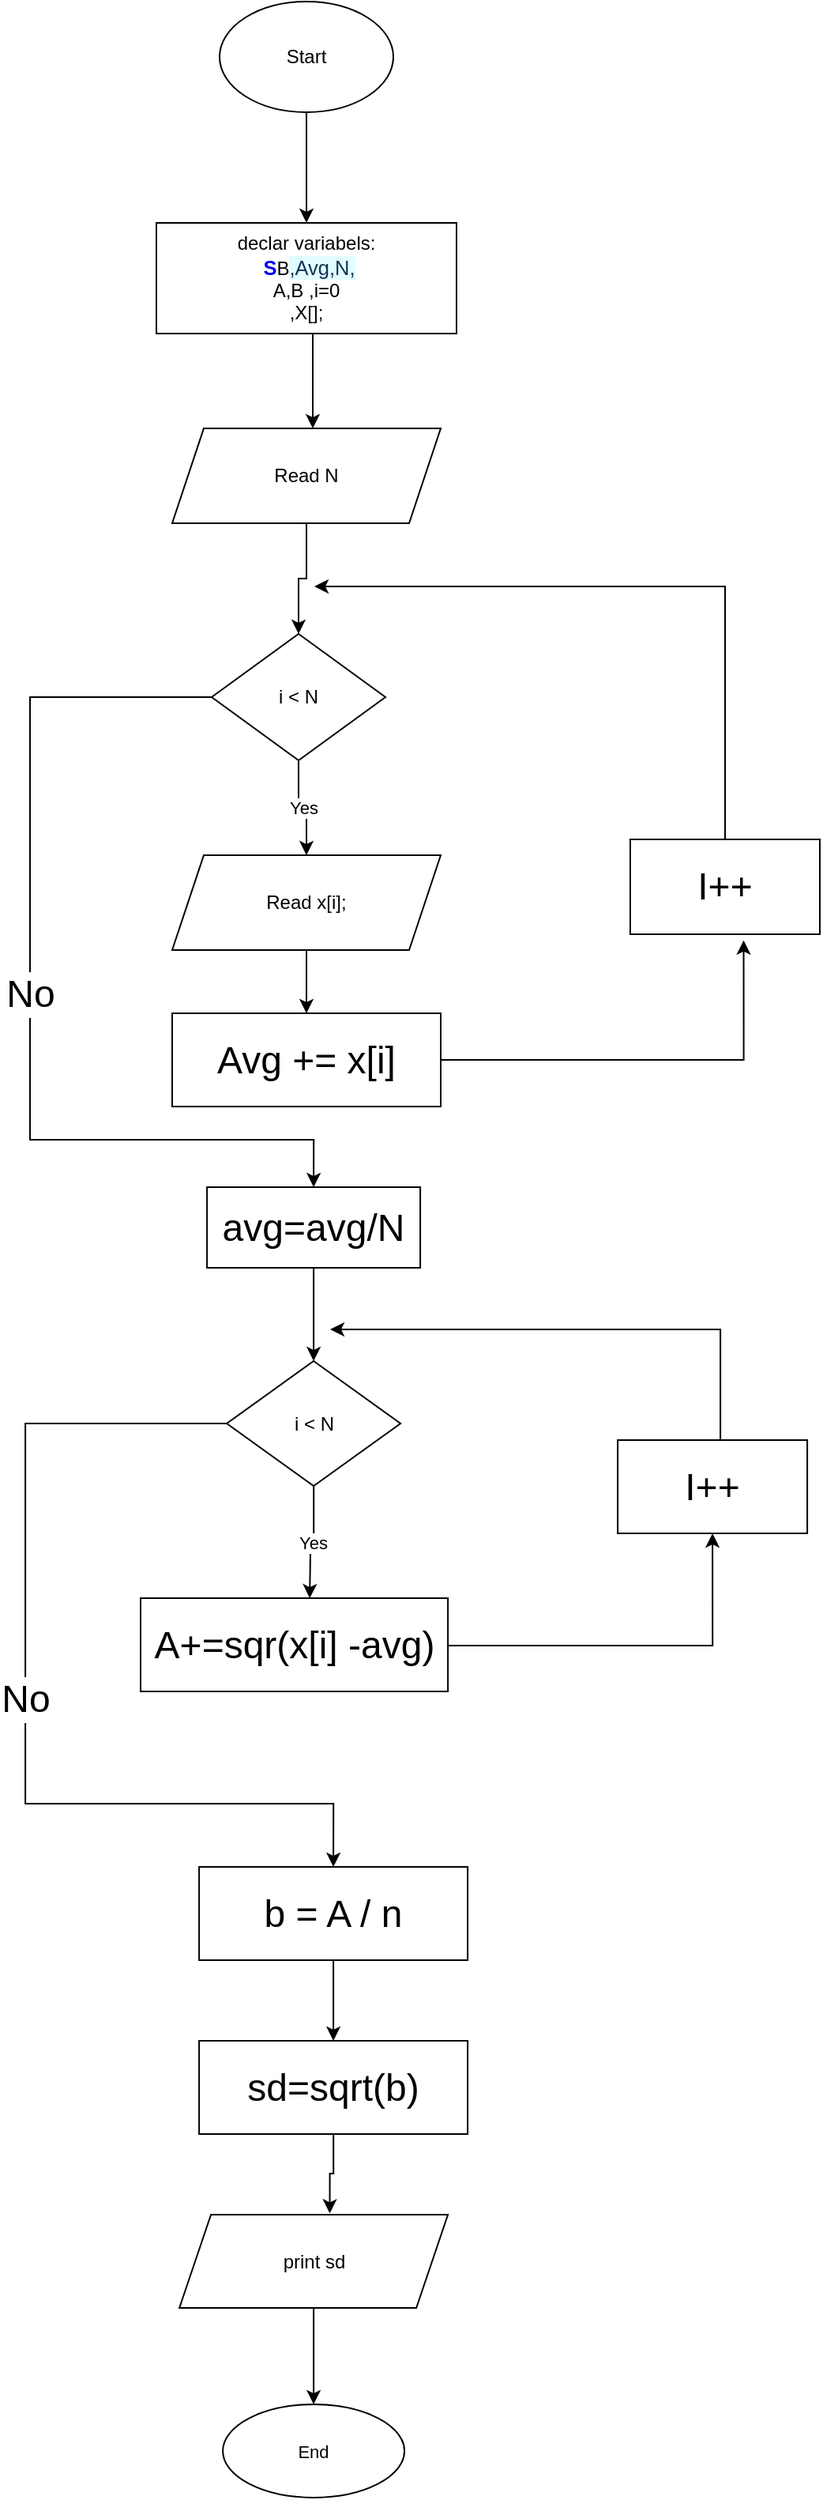 <mxfile version="20.5.2" type="github">
  <diagram id="Hm3M5HYnKljUv4B752cp" name="Page-1">
    <mxGraphModel dx="1673" dy="887" grid="1" gridSize="10" guides="1" tooltips="1" connect="1" arrows="1" fold="1" page="1" pageScale="1" pageWidth="850" pageHeight="1100" math="0" shadow="0">
      <root>
        <mxCell id="0" />
        <mxCell id="1" parent="0" />
        <mxCell id="Y9H0lsLOEH5XJbz0mneS-13" value="" style="edgeStyle=orthogonalEdgeStyle;rounded=0;orthogonalLoop=1;jettySize=auto;html=1;" parent="1" source="Y9H0lsLOEH5XJbz0mneS-1" target="Y9H0lsLOEH5XJbz0mneS-7" edge="1">
          <mxGeometry relative="1" as="geometry" />
        </mxCell>
        <mxCell id="Y9H0lsLOEH5XJbz0mneS-1" value="Start" style="ellipse;whiteSpace=wrap;html=1;" parent="1" vertex="1">
          <mxGeometry x="300" y="210" width="110" height="70" as="geometry" />
        </mxCell>
        <mxCell id="Y9H0lsLOEH5XJbz0mneS-34" value="" style="edgeStyle=orthogonalEdgeStyle;rounded=0;orthogonalLoop=1;jettySize=auto;html=1;fontSize=24;" parent="1" edge="1">
          <mxGeometry relative="1" as="geometry">
            <mxPoint x="359.0" y="420" as="sourcePoint" />
            <mxPoint x="359.0" y="480" as="targetPoint" />
            <Array as="points">
              <mxPoint x="359" y="450" />
              <mxPoint x="359" y="450" />
            </Array>
          </mxGeometry>
        </mxCell>
        <mxCell id="Y9H0lsLOEH5XJbz0mneS-7" value="declar variabels:&lt;br&gt;&lt;a style=&quot;font-family: &amp;quot;Work Sans&amp;quot;, sans-serif; font-size: 12.75px; font-style: normal; font-variant-ligatures: normal; font-variant-caps: normal; letter-spacing: normal; orphans: 2; text-align: start; text-indent: 0px; text-transform: none; widows: 2; word-spacing: 0px; -webkit-text-stroke-width: 0px; box-sizing: border-box; background-color: transparent; transition: all 0.1s linear 0s; outline: 0px; text-decoration-line: none; text-shadow: none; font-weight: 700; border-bottom: none !important; box-shadow: none !important;&quot; href=&quot;https://cloudnativebasecamp.com/lessons/03-standard-deviation-model/&quot;&gt;&amp;nbsp;S&lt;/a&gt;B&lt;span style=&quot;color: rgb(19, 52, 83); font-family: &amp;quot;Work Sans&amp;quot;, sans-serif; font-size: 12.75px; font-style: normal; font-variant-ligatures: normal; font-variant-caps: normal; font-weight: 400; letter-spacing: normal; orphans: 2; text-align: start; text-indent: 0px; text-transform: none; widows: 2; word-spacing: 0px; -webkit-text-stroke-width: 0px; background-color: rgb(224, 252, 255); text-decoration-thickness: initial; text-decoration-style: initial; text-decoration-color: initial; float: none; display: inline !important;&quot;&gt;,Avg,N,&lt;/span&gt;&lt;br&gt;A,B ,i=0&lt;br&gt;,X[];" style="rounded=0;whiteSpace=wrap;html=1;" parent="1" vertex="1">
          <mxGeometry x="260" y="350" width="190" height="70" as="geometry" />
        </mxCell>
        <mxCell id="Y9H0lsLOEH5XJbz0mneS-20" value="" style="edgeStyle=orthogonalEdgeStyle;rounded=0;orthogonalLoop=1;jettySize=auto;html=1;" parent="1" source="Y9H0lsLOEH5XJbz0mneS-17" target="Y9H0lsLOEH5XJbz0mneS-19" edge="1">
          <mxGeometry relative="1" as="geometry" />
        </mxCell>
        <mxCell id="Y9H0lsLOEH5XJbz0mneS-17" value="Read N" style="shape=parallelogram;perimeter=parallelogramPerimeter;whiteSpace=wrap;html=1;fixedSize=1;" parent="1" vertex="1">
          <mxGeometry x="270" y="480" width="170" height="60" as="geometry" />
        </mxCell>
        <mxCell id="Y9H0lsLOEH5XJbz0mneS-26" value="Yes" style="edgeStyle=orthogonalEdgeStyle;rounded=0;orthogonalLoop=1;jettySize=auto;html=1;fontSize=11;" parent="1" source="Y9H0lsLOEH5XJbz0mneS-19" target="Y9H0lsLOEH5XJbz0mneS-25" edge="1">
          <mxGeometry relative="1" as="geometry" />
        </mxCell>
        <mxCell id="Y9H0lsLOEH5XJbz0mneS-45" value="No" style="edgeStyle=orthogonalEdgeStyle;rounded=0;orthogonalLoop=1;jettySize=auto;html=1;fontSize=24;entryX=0.5;entryY=0;entryDx=0;entryDy=0;" parent="1" source="Y9H0lsLOEH5XJbz0mneS-19" target="Y9H0lsLOEH5XJbz0mneS-65" edge="1">
          <mxGeometry relative="1" as="geometry">
            <mxPoint x="350" y="930" as="targetPoint" />
            <Array as="points">
              <mxPoint x="180" y="650" />
              <mxPoint x="180" y="930" />
              <mxPoint x="360" y="930" />
            </Array>
          </mxGeometry>
        </mxCell>
        <mxCell id="Y9H0lsLOEH5XJbz0mneS-19" value="i &amp;lt; N" style="rhombus;whiteSpace=wrap;html=1;" parent="1" vertex="1">
          <mxGeometry x="295" y="610" width="110" height="80" as="geometry" />
        </mxCell>
        <mxCell id="Y9H0lsLOEH5XJbz0mneS-87" value="" style="edgeStyle=orthogonalEdgeStyle;rounded=0;orthogonalLoop=1;jettySize=auto;html=1;fontSize=11;" parent="1" source="Y9H0lsLOEH5XJbz0mneS-25" target="Y9H0lsLOEH5XJbz0mneS-86" edge="1">
          <mxGeometry relative="1" as="geometry" />
        </mxCell>
        <mxCell id="Y9H0lsLOEH5XJbz0mneS-25" value="Read x[i];&lt;br&gt;" style="shape=parallelogram;perimeter=parallelogramPerimeter;whiteSpace=wrap;html=1;fixedSize=1;" parent="1" vertex="1">
          <mxGeometry x="270" y="750" width="170" height="60" as="geometry" />
        </mxCell>
        <mxCell id="Y9H0lsLOEH5XJbz0mneS-41" style="edgeStyle=orthogonalEdgeStyle;rounded=0;orthogonalLoop=1;jettySize=auto;html=1;fontSize=24;" parent="1" source="Y9H0lsLOEH5XJbz0mneS-29" edge="1">
          <mxGeometry relative="1" as="geometry">
            <mxPoint x="360" y="580" as="targetPoint" />
            <Array as="points">
              <mxPoint x="620" y="580" />
              <mxPoint x="380" y="580" />
            </Array>
          </mxGeometry>
        </mxCell>
        <mxCell id="Y9H0lsLOEH5XJbz0mneS-29" value="I++" style="rounded=0;whiteSpace=wrap;html=1;fontSize=24;" parent="1" vertex="1">
          <mxGeometry x="560" y="740" width="120" height="60" as="geometry" />
        </mxCell>
        <mxCell id="Y9H0lsLOEH5XJbz0mneS-77" value="" style="edgeStyle=orthogonalEdgeStyle;rounded=0;orthogonalLoop=1;jettySize=auto;html=1;fontSize=11;" parent="1" source="Y9H0lsLOEH5XJbz0mneS-65" target="Y9H0lsLOEH5XJbz0mneS-70" edge="1">
          <mxGeometry relative="1" as="geometry" />
        </mxCell>
        <mxCell id="Y9H0lsLOEH5XJbz0mneS-65" value="avg=avg/N" style="rounded=0;whiteSpace=wrap;html=1;fontSize=24;" parent="1" vertex="1">
          <mxGeometry x="292.05" y="960" width="135" height="51" as="geometry" />
        </mxCell>
        <mxCell id="Y9H0lsLOEH5XJbz0mneS-68" value="Yes" style="edgeStyle=orthogonalEdgeStyle;rounded=0;orthogonalLoop=1;jettySize=auto;html=1;fontSize=11;" parent="1" source="Y9H0lsLOEH5XJbz0mneS-70" edge="1">
          <mxGeometry relative="1" as="geometry">
            <mxPoint x="357.05" y="1220" as="targetPoint" />
          </mxGeometry>
        </mxCell>
        <mxCell id="Y9H0lsLOEH5XJbz0mneS-69" value="No" style="edgeStyle=orthogonalEdgeStyle;rounded=0;orthogonalLoop=1;jettySize=auto;html=1;fontSize=24;" parent="1" source="Y9H0lsLOEH5XJbz0mneS-70" edge="1">
          <mxGeometry relative="1" as="geometry">
            <mxPoint x="372.05" y="1390" as="targetPoint" />
            <Array as="points">
              <mxPoint x="177.05" y="1110" />
              <mxPoint x="177.05" y="1350" />
            </Array>
          </mxGeometry>
        </mxCell>
        <mxCell id="Y9H0lsLOEH5XJbz0mneS-70" value="i &amp;lt; N" style="rhombus;whiteSpace=wrap;html=1;" parent="1" vertex="1">
          <mxGeometry x="304.55" y="1070" width="110" height="79" as="geometry" />
        </mxCell>
        <mxCell id="Y9H0lsLOEH5XJbz0mneS-71" style="edgeStyle=orthogonalEdgeStyle;rounded=0;orthogonalLoop=1;jettySize=auto;html=1;fontSize=24;entryX=0.5;entryY=1;entryDx=0;entryDy=0;" parent="1" target="Y9H0lsLOEH5XJbz0mneS-73" edge="1">
          <mxGeometry relative="1" as="geometry">
            <mxPoint x="557.05" y="1390" as="targetPoint" />
            <mxPoint x="432.05" y="1250.0" as="sourcePoint" />
            <Array as="points">
              <mxPoint x="612.05" y="1250" />
            </Array>
          </mxGeometry>
        </mxCell>
        <mxCell id="Y9H0lsLOEH5XJbz0mneS-72" style="edgeStyle=orthogonalEdgeStyle;rounded=0;orthogonalLoop=1;jettySize=auto;html=1;fontSize=24;" parent="1" source="Y9H0lsLOEH5XJbz0mneS-73" edge="1">
          <mxGeometry relative="1" as="geometry">
            <mxPoint x="370" y="1050" as="targetPoint" />
            <Array as="points">
              <mxPoint x="617.05" y="1050" />
            </Array>
          </mxGeometry>
        </mxCell>
        <mxCell id="Y9H0lsLOEH5XJbz0mneS-73" value="I++" style="rounded=0;whiteSpace=wrap;html=1;fontSize=24;" parent="1" vertex="1">
          <mxGeometry x="552.05" y="1120" width="120" height="59" as="geometry" />
        </mxCell>
        <mxCell id="Y9H0lsLOEH5XJbz0mneS-74" value="A+=sqr(x[i] -avg)" style="rounded=0;whiteSpace=wrap;html=1;fontSize=24;" parent="1" vertex="1">
          <mxGeometry x="250" y="1220" width="194.55" height="59" as="geometry" />
        </mxCell>
        <mxCell id="Y9H0lsLOEH5XJbz0mneS-80" value="" style="edgeStyle=orthogonalEdgeStyle;rounded=0;orthogonalLoop=1;jettySize=auto;html=1;fontSize=11;" parent="1" source="Y9H0lsLOEH5XJbz0mneS-78" target="Y9H0lsLOEH5XJbz0mneS-79" edge="1">
          <mxGeometry relative="1" as="geometry" />
        </mxCell>
        <mxCell id="Y9H0lsLOEH5XJbz0mneS-78" value="b = A / n" style="rounded=0;whiteSpace=wrap;html=1;fontSize=24;" parent="1" vertex="1">
          <mxGeometry x="287.05" y="1390" width="170" height="59" as="geometry" />
        </mxCell>
        <mxCell id="Y9H0lsLOEH5XJbz0mneS-83" style="edgeStyle=orthogonalEdgeStyle;rounded=0;orthogonalLoop=1;jettySize=auto;html=1;entryX=0.56;entryY=-0.014;entryDx=0;entryDy=0;entryPerimeter=0;fontSize=11;" parent="1" source="Y9H0lsLOEH5XJbz0mneS-79" target="Y9H0lsLOEH5XJbz0mneS-82" edge="1">
          <mxGeometry relative="1" as="geometry">
            <Array as="points">
              <mxPoint x="372" y="1584" />
              <mxPoint x="370" y="1584" />
            </Array>
          </mxGeometry>
        </mxCell>
        <mxCell id="Y9H0lsLOEH5XJbz0mneS-79" value="sd=sqrt(b)" style="rounded=0;whiteSpace=wrap;html=1;fontSize=24;" parent="1" vertex="1">
          <mxGeometry x="287.05" y="1500" width="170" height="59" as="geometry" />
        </mxCell>
        <mxCell id="Y9H0lsLOEH5XJbz0mneS-85" value="" style="edgeStyle=orthogonalEdgeStyle;rounded=0;orthogonalLoop=1;jettySize=auto;html=1;fontSize=11;" parent="1" source="Y9H0lsLOEH5XJbz0mneS-82" target="Y9H0lsLOEH5XJbz0mneS-84" edge="1">
          <mxGeometry relative="1" as="geometry" />
        </mxCell>
        <mxCell id="Y9H0lsLOEH5XJbz0mneS-82" value="print sd" style="shape=parallelogram;perimeter=parallelogramPerimeter;whiteSpace=wrap;html=1;fixedSize=1;" parent="1" vertex="1">
          <mxGeometry x="274.55" y="1610" width="170" height="59" as="geometry" />
        </mxCell>
        <mxCell id="Y9H0lsLOEH5XJbz0mneS-84" value="End" style="ellipse;whiteSpace=wrap;html=1;fontSize=11;" parent="1" vertex="1">
          <mxGeometry x="302.05" y="1730" width="115" height="59" as="geometry" />
        </mxCell>
        <mxCell id="Y9H0lsLOEH5XJbz0mneS-88" style="edgeStyle=orthogonalEdgeStyle;rounded=0;orthogonalLoop=1;jettySize=auto;html=1;entryX=0.598;entryY=1.065;entryDx=0;entryDy=0;entryPerimeter=0;fontSize=11;" parent="1" source="Y9H0lsLOEH5XJbz0mneS-86" target="Y9H0lsLOEH5XJbz0mneS-29" edge="1">
          <mxGeometry relative="1" as="geometry" />
        </mxCell>
        <mxCell id="Y9H0lsLOEH5XJbz0mneS-86" value="Avg += x[i]" style="rounded=0;whiteSpace=wrap;html=1;fontSize=24;" parent="1" vertex="1">
          <mxGeometry x="270" y="850" width="170" height="59" as="geometry" />
        </mxCell>
      </root>
    </mxGraphModel>
  </diagram>
</mxfile>
